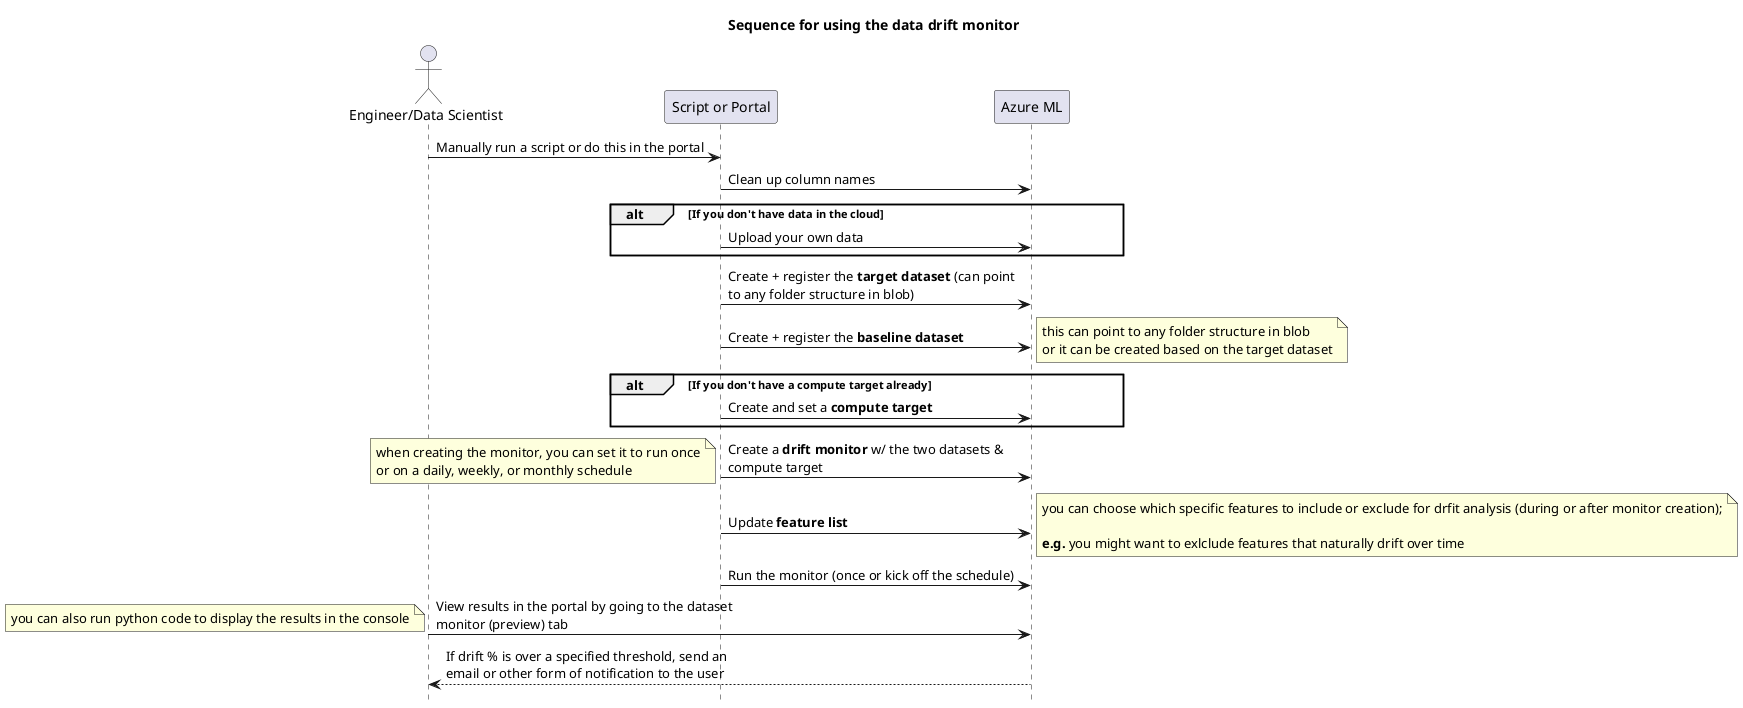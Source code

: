 @startuml ml-drift
hide footbox
skinparam maxMessageSize 300
skinparam ParticipantPadding 44
skinparam BoxPadding 44
skinparam SequenceBoxBorderColor #Gray

title Sequence for using the data drift monitor

actor usr as "Engineer/Data Scientist"
participant scpo as "Script or Portal"
participant aml as "Azure ML"

usr -> scpo : Manually run a script or do this in the portal
scpo -> aml: Clean up column names
alt If you don't have data in the cloud
    scpo -> aml: Upload your own data
end
scpo -> aml : Create + register the **target dataset** (can point to any folder structure in blob)
scpo -> aml : Create + register the **baseline dataset**

note right
this can point to any folder structure in blob
or it can be created based on the target dataset
end note

alt If you don't have a compute target already
    scpo -> aml: Create and set a **compute target**
end

scpo -> aml: Create a **drift monitor** w/ the two datasets & compute target

note left
when creating the monitor, you can set it to run once
or on a daily, weekly, or monthly schedule
end note

scpo -> aml: Update **feature list**

note right
you can choose which specific features to include or exclude for drfit analysis (during or after monitor creation);

**e.g.** you might want to exlclude features that naturally drift over time
end note

scpo -> aml: Run the monitor (once or kick off the schedule)

usr -> aml: View results in the portal by going to the dataset monitor (preview) tab

note left
you can also run python code to display the results in the console
end note

aml --> usr: If drift % is over a specified threshold, send an email or other form of notification to the user
@enduml

